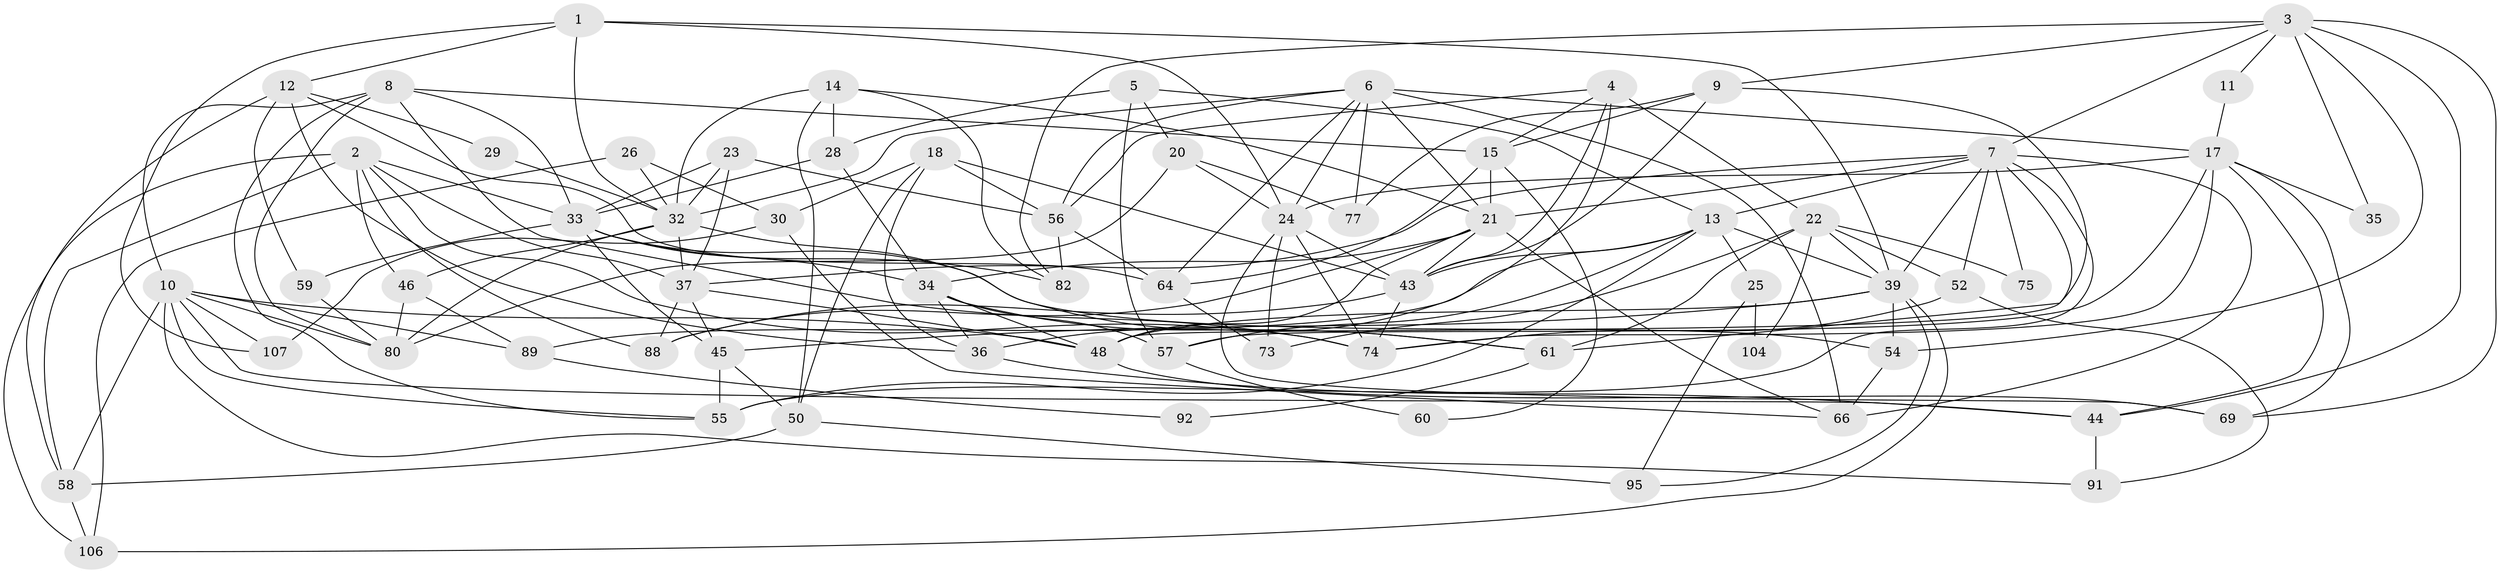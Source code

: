 // original degree distribution, {4: 0.2616822429906542, 6: 0.14018691588785046, 5: 0.1588785046728972, 3: 0.27102803738317754, 2: 0.14018691588785046, 7: 0.009345794392523364, 8: 0.009345794392523364, 9: 0.009345794392523364}
// Generated by graph-tools (version 1.1) at 2025/11/02/27/25 16:11:22]
// undirected, 66 vertices, 170 edges
graph export_dot {
graph [start="1"]
  node [color=gray90,style=filled];
  1 [super="+70"];
  2 [super="+40"];
  3 [super="+101"];
  4 [super="+71"];
  5 [super="+53"];
  6 [super="+98"];
  7 [super="+16"];
  8 [super="+31"];
  9 [super="+19"];
  10 [super="+90"];
  11;
  12;
  13 [super="+86"];
  14 [super="+42"];
  15 [super="+72"];
  17 [super="+38"];
  18 [super="+47"];
  20 [super="+49"];
  21 [super="+27"];
  22 [super="+79"];
  23;
  24 [super="+93"];
  25;
  26;
  28;
  29;
  30 [super="+85"];
  32 [super="+81"];
  33 [super="+76"];
  34 [super="+51"];
  35;
  36 [super="+67"];
  37 [super="+41"];
  39 [super="+68"];
  43 [super="+105"];
  44 [super="+78"];
  45 [super="+103"];
  46 [super="+83"];
  48 [super="+100"];
  50 [super="+65"];
  52;
  54;
  55;
  56 [super="+63"];
  57 [super="+87"];
  58 [super="+97"];
  59;
  60;
  61 [super="+62"];
  64 [super="+96"];
  66 [super="+84"];
  69;
  73;
  74 [super="+99"];
  75;
  77 [super="+94"];
  80;
  82;
  88 [super="+102"];
  89;
  91;
  92;
  95;
  104;
  106;
  107;
  1 -- 12;
  1 -- 32;
  1 -- 39;
  1 -- 24;
  1 -- 107;
  2 -- 88;
  2 -- 106;
  2 -- 37;
  2 -- 58;
  2 -- 74;
  2 -- 33;
  2 -- 46;
  3 -- 69;
  3 -- 11;
  3 -- 7;
  3 -- 9;
  3 -- 35;
  3 -- 82;
  3 -- 54;
  3 -- 44;
  4 -- 56;
  4 -- 22;
  4 -- 36 [weight=2];
  4 -- 43;
  4 -- 15;
  5 -- 28;
  5 -- 20;
  5 -- 57;
  5 -- 13;
  6 -- 66;
  6 -- 17;
  6 -- 24;
  6 -- 77 [weight=2];
  6 -- 64;
  6 -- 32;
  6 -- 21;
  6 -- 56;
  7 -- 55;
  7 -- 61;
  7 -- 66;
  7 -- 37;
  7 -- 39;
  7 -- 75;
  7 -- 13;
  7 -- 52;
  7 -- 21;
  8 -- 80;
  8 -- 55;
  8 -- 33;
  8 -- 10;
  8 -- 15;
  8 -- 74;
  9 -- 15;
  9 -- 48;
  9 -- 43;
  9 -- 77;
  10 -- 48;
  10 -- 107;
  10 -- 80;
  10 -- 55;
  10 -- 89;
  10 -- 91;
  10 -- 58;
  10 -- 44;
  11 -- 17;
  12 -- 58;
  12 -- 59;
  12 -- 29;
  12 -- 36;
  12 -- 64;
  13 -- 55;
  13 -- 25;
  13 -- 57;
  13 -- 43;
  13 -- 89;
  13 -- 39;
  14 -- 32;
  14 -- 28;
  14 -- 50;
  14 -- 82;
  14 -- 21;
  15 -- 60;
  15 -- 64;
  15 -- 21;
  17 -- 69;
  17 -- 74;
  17 -- 35;
  17 -- 57;
  17 -- 24;
  17 -- 44;
  18 -- 50 [weight=2];
  18 -- 43;
  18 -- 36;
  18 -- 56;
  18 -- 30;
  20 -- 80;
  20 -- 77;
  20 -- 24;
  21 -- 66;
  21 -- 48;
  21 -- 43;
  21 -- 88;
  21 -- 34;
  22 -- 75;
  22 -- 52;
  22 -- 39;
  22 -- 104;
  22 -- 73;
  22 -- 61;
  23 -- 33;
  23 -- 32;
  23 -- 37;
  23 -- 56;
  24 -- 69;
  24 -- 73;
  24 -- 43;
  24 -- 74;
  25 -- 95;
  25 -- 104;
  26 -- 106;
  26 -- 30;
  26 -- 32;
  28 -- 33;
  28 -- 34;
  29 -- 32;
  30 -- 66;
  30 -- 107;
  32 -- 61;
  32 -- 80;
  32 -- 37;
  32 -- 46;
  33 -- 34;
  33 -- 54;
  33 -- 59;
  33 -- 82;
  33 -- 45;
  34 -- 61;
  34 -- 36;
  34 -- 48;
  34 -- 57;
  36 -- 44;
  37 -- 48;
  37 -- 88;
  37 -- 45;
  39 -- 54;
  39 -- 48;
  39 -- 106;
  39 -- 45;
  39 -- 95;
  43 -- 88;
  43 -- 74;
  44 -- 91;
  45 -- 50;
  45 -- 55;
  46 -- 89;
  46 -- 80;
  48 -- 69;
  50 -- 95;
  50 -- 58;
  52 -- 91;
  52 -- 74;
  54 -- 66;
  56 -- 64;
  56 -- 82;
  57 -- 60;
  58 -- 106;
  59 -- 80;
  61 -- 92;
  64 -- 73;
  89 -- 92;
}
